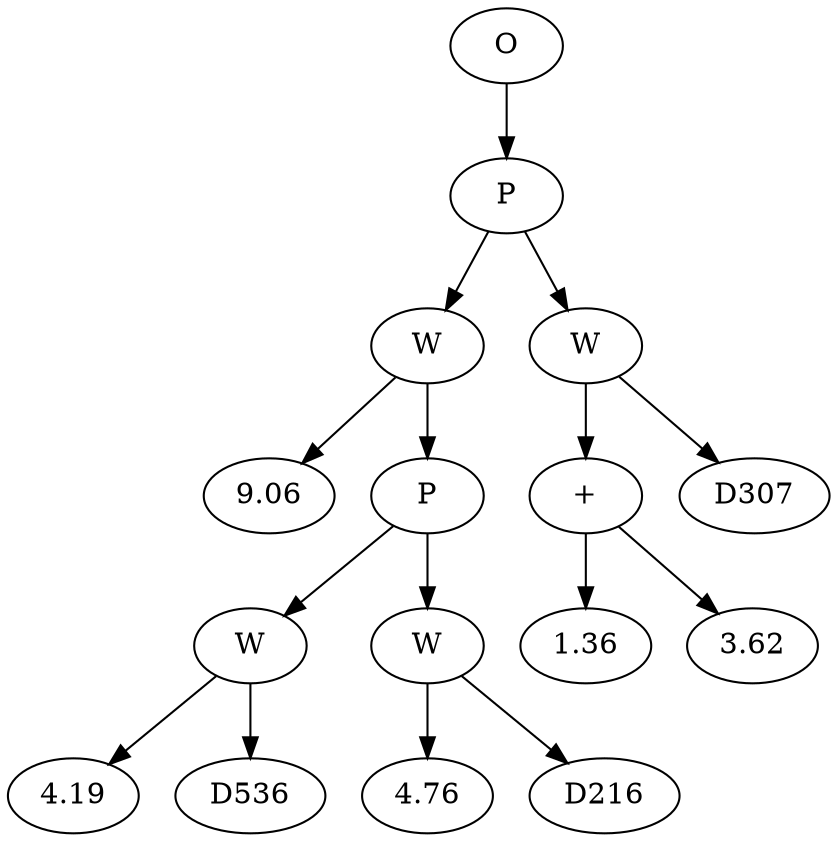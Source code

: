 // Tree
digraph {
	3235352 [label=O]
	3235353 [label=P]
	3235352 -> 3235353
	3235354 [label=W]
	3235353 -> 3235354
	3235355 [label=9.06]
	3235354 -> 3235355
	3235356 [label=P]
	3235354 -> 3235356
	3235357 [label=W]
	3235356 -> 3235357
	3235358 [label=4.19]
	3235357 -> 3235358
	3235359 [label=D536]
	3235357 -> 3235359
	3235360 [label=W]
	3235356 -> 3235360
	3235361 [label=4.76]
	3235360 -> 3235361
	3235362 [label=D216]
	3235360 -> 3235362
	3235363 [label=W]
	3235353 -> 3235363
	3235364 [label="+"]
	3235363 -> 3235364
	3235365 [label=1.36]
	3235364 -> 3235365
	3235366 [label=3.62]
	3235364 -> 3235366
	3235367 [label=D307]
	3235363 -> 3235367
}
